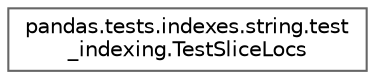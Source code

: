 digraph "Graphical Class Hierarchy"
{
 // LATEX_PDF_SIZE
  bgcolor="transparent";
  edge [fontname=Helvetica,fontsize=10,labelfontname=Helvetica,labelfontsize=10];
  node [fontname=Helvetica,fontsize=10,shape=box,height=0.2,width=0.4];
  rankdir="LR";
  Node0 [id="Node000000",label="pandas.tests.indexes.string.test\l_indexing.TestSliceLocs",height=0.2,width=0.4,color="grey40", fillcolor="white", style="filled",URL="$d0/d88/classpandas_1_1tests_1_1indexes_1_1string_1_1test__indexing_1_1TestSliceLocs.html",tooltip=" "];
}
